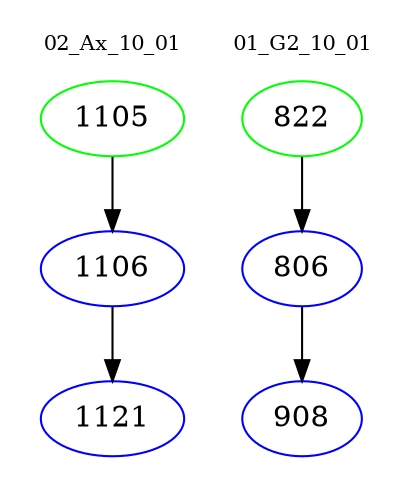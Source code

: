digraph{
subgraph cluster_0 {
color = white
label = "02_Ax_10_01";
fontsize=10;
T0_1105 [label="1105", color="green"]
T0_1105 -> T0_1106 [color="black"]
T0_1106 [label="1106", color="blue"]
T0_1106 -> T0_1121 [color="black"]
T0_1121 [label="1121", color="blue"]
}
subgraph cluster_1 {
color = white
label = "01_G2_10_01";
fontsize=10;
T1_822 [label="822", color="green"]
T1_822 -> T1_806 [color="black"]
T1_806 [label="806", color="blue"]
T1_806 -> T1_908 [color="black"]
T1_908 [label="908", color="blue"]
}
}
